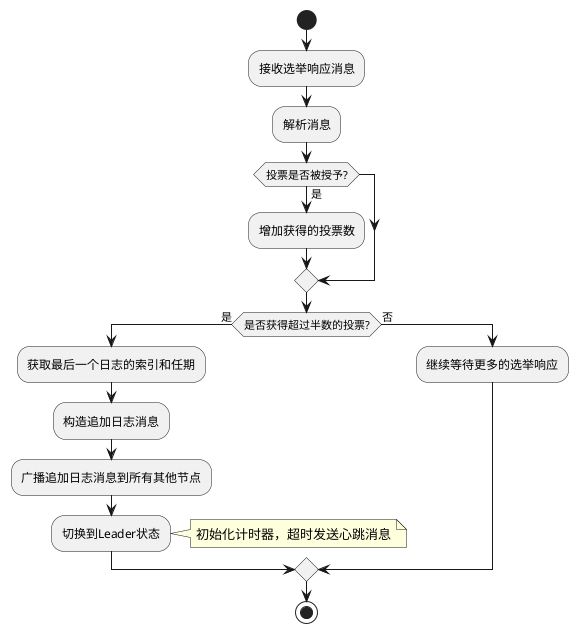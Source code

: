 @startuml
start
:接收选举响应消息;
:解析消息;

if (投票是否被授予?) then (是)
    :增加获得的投票数;
endif

if (是否获得超过半数的投票?) then (是)
    :获取最后一个日志的索引和任期;
    :构造追加日志消息;
    :广播追加日志消息到所有其他节点;
    :切换到Leader状态;
    note right
        初始化计时器，超时发送心跳消息
    end note
else (否)
    :继续等待更多的选举响应;
endif

stop
@enduml
